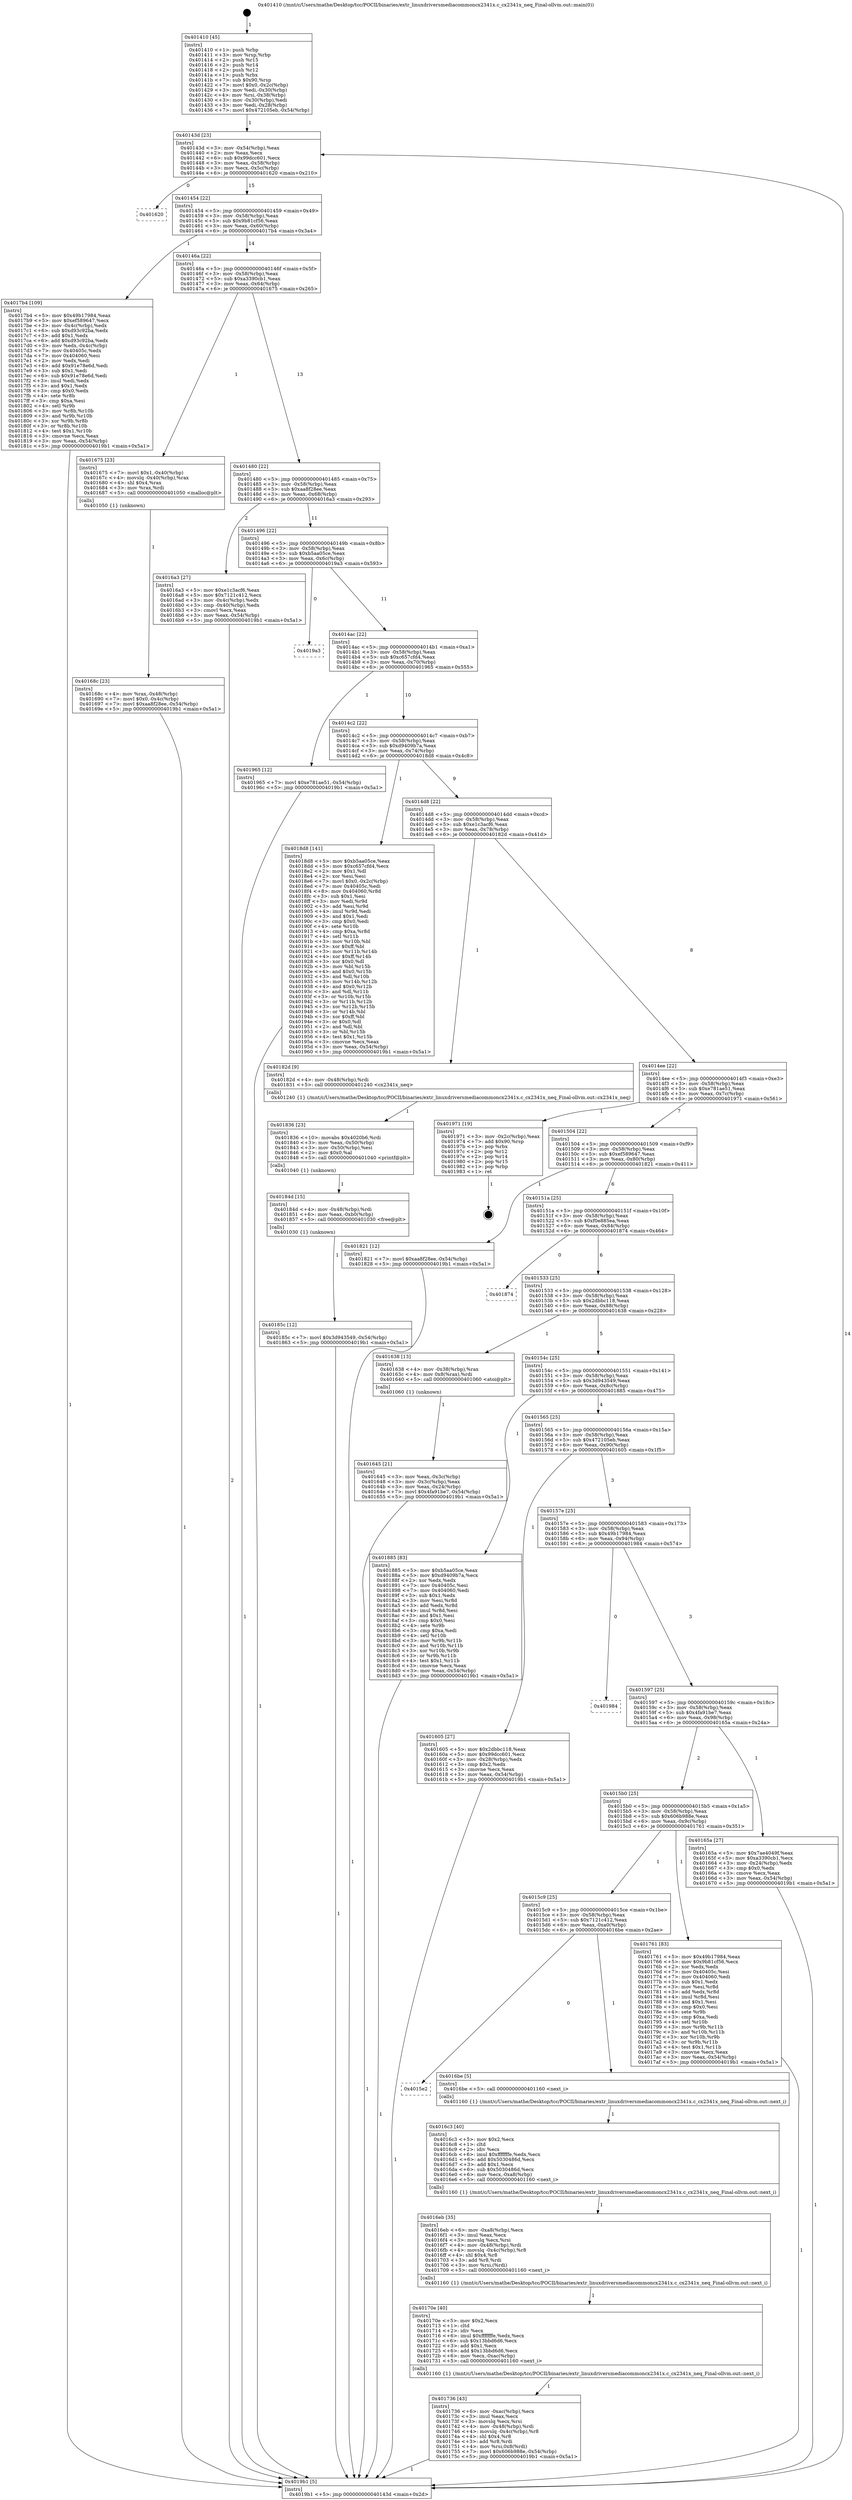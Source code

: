 digraph "0x401410" {
  label = "0x401410 (/mnt/c/Users/mathe/Desktop/tcc/POCII/binaries/extr_linuxdriversmediacommoncx2341x.c_cx2341x_neq_Final-ollvm.out::main(0))"
  labelloc = "t"
  node[shape=record]

  Entry [label="",width=0.3,height=0.3,shape=circle,fillcolor=black,style=filled]
  "0x40143d" [label="{
     0x40143d [23]\l
     | [instrs]\l
     &nbsp;&nbsp;0x40143d \<+3\>: mov -0x54(%rbp),%eax\l
     &nbsp;&nbsp;0x401440 \<+2\>: mov %eax,%ecx\l
     &nbsp;&nbsp;0x401442 \<+6\>: sub $0x99dcc601,%ecx\l
     &nbsp;&nbsp;0x401448 \<+3\>: mov %eax,-0x58(%rbp)\l
     &nbsp;&nbsp;0x40144b \<+3\>: mov %ecx,-0x5c(%rbp)\l
     &nbsp;&nbsp;0x40144e \<+6\>: je 0000000000401620 \<main+0x210\>\l
  }"]
  "0x401620" [label="{
     0x401620\l
  }", style=dashed]
  "0x401454" [label="{
     0x401454 [22]\l
     | [instrs]\l
     &nbsp;&nbsp;0x401454 \<+5\>: jmp 0000000000401459 \<main+0x49\>\l
     &nbsp;&nbsp;0x401459 \<+3\>: mov -0x58(%rbp),%eax\l
     &nbsp;&nbsp;0x40145c \<+5\>: sub $0x9b81cf56,%eax\l
     &nbsp;&nbsp;0x401461 \<+3\>: mov %eax,-0x60(%rbp)\l
     &nbsp;&nbsp;0x401464 \<+6\>: je 00000000004017b4 \<main+0x3a4\>\l
  }"]
  Exit [label="",width=0.3,height=0.3,shape=circle,fillcolor=black,style=filled,peripheries=2]
  "0x4017b4" [label="{
     0x4017b4 [109]\l
     | [instrs]\l
     &nbsp;&nbsp;0x4017b4 \<+5\>: mov $0x49b17984,%eax\l
     &nbsp;&nbsp;0x4017b9 \<+5\>: mov $0xef589647,%ecx\l
     &nbsp;&nbsp;0x4017be \<+3\>: mov -0x4c(%rbp),%edx\l
     &nbsp;&nbsp;0x4017c1 \<+6\>: sub $0xd93c92ba,%edx\l
     &nbsp;&nbsp;0x4017c7 \<+3\>: add $0x1,%edx\l
     &nbsp;&nbsp;0x4017ca \<+6\>: add $0xd93c92ba,%edx\l
     &nbsp;&nbsp;0x4017d0 \<+3\>: mov %edx,-0x4c(%rbp)\l
     &nbsp;&nbsp;0x4017d3 \<+7\>: mov 0x40405c,%edx\l
     &nbsp;&nbsp;0x4017da \<+7\>: mov 0x404060,%esi\l
     &nbsp;&nbsp;0x4017e1 \<+2\>: mov %edx,%edi\l
     &nbsp;&nbsp;0x4017e3 \<+6\>: add $0x91e78e6d,%edi\l
     &nbsp;&nbsp;0x4017e9 \<+3\>: sub $0x1,%edi\l
     &nbsp;&nbsp;0x4017ec \<+6\>: sub $0x91e78e6d,%edi\l
     &nbsp;&nbsp;0x4017f2 \<+3\>: imul %edi,%edx\l
     &nbsp;&nbsp;0x4017f5 \<+3\>: and $0x1,%edx\l
     &nbsp;&nbsp;0x4017f8 \<+3\>: cmp $0x0,%edx\l
     &nbsp;&nbsp;0x4017fb \<+4\>: sete %r8b\l
     &nbsp;&nbsp;0x4017ff \<+3\>: cmp $0xa,%esi\l
     &nbsp;&nbsp;0x401802 \<+4\>: setl %r9b\l
     &nbsp;&nbsp;0x401806 \<+3\>: mov %r8b,%r10b\l
     &nbsp;&nbsp;0x401809 \<+3\>: and %r9b,%r10b\l
     &nbsp;&nbsp;0x40180c \<+3\>: xor %r9b,%r8b\l
     &nbsp;&nbsp;0x40180f \<+3\>: or %r8b,%r10b\l
     &nbsp;&nbsp;0x401812 \<+4\>: test $0x1,%r10b\l
     &nbsp;&nbsp;0x401816 \<+3\>: cmovne %ecx,%eax\l
     &nbsp;&nbsp;0x401819 \<+3\>: mov %eax,-0x54(%rbp)\l
     &nbsp;&nbsp;0x40181c \<+5\>: jmp 00000000004019b1 \<main+0x5a1\>\l
  }"]
  "0x40146a" [label="{
     0x40146a [22]\l
     | [instrs]\l
     &nbsp;&nbsp;0x40146a \<+5\>: jmp 000000000040146f \<main+0x5f\>\l
     &nbsp;&nbsp;0x40146f \<+3\>: mov -0x58(%rbp),%eax\l
     &nbsp;&nbsp;0x401472 \<+5\>: sub $0xa3390cb1,%eax\l
     &nbsp;&nbsp;0x401477 \<+3\>: mov %eax,-0x64(%rbp)\l
     &nbsp;&nbsp;0x40147a \<+6\>: je 0000000000401675 \<main+0x265\>\l
  }"]
  "0x40185c" [label="{
     0x40185c [12]\l
     | [instrs]\l
     &nbsp;&nbsp;0x40185c \<+7\>: movl $0x3d943549,-0x54(%rbp)\l
     &nbsp;&nbsp;0x401863 \<+5\>: jmp 00000000004019b1 \<main+0x5a1\>\l
  }"]
  "0x401675" [label="{
     0x401675 [23]\l
     | [instrs]\l
     &nbsp;&nbsp;0x401675 \<+7\>: movl $0x1,-0x40(%rbp)\l
     &nbsp;&nbsp;0x40167c \<+4\>: movslq -0x40(%rbp),%rax\l
     &nbsp;&nbsp;0x401680 \<+4\>: shl $0x4,%rax\l
     &nbsp;&nbsp;0x401684 \<+3\>: mov %rax,%rdi\l
     &nbsp;&nbsp;0x401687 \<+5\>: call 0000000000401050 \<malloc@plt\>\l
     | [calls]\l
     &nbsp;&nbsp;0x401050 \{1\} (unknown)\l
  }"]
  "0x401480" [label="{
     0x401480 [22]\l
     | [instrs]\l
     &nbsp;&nbsp;0x401480 \<+5\>: jmp 0000000000401485 \<main+0x75\>\l
     &nbsp;&nbsp;0x401485 \<+3\>: mov -0x58(%rbp),%eax\l
     &nbsp;&nbsp;0x401488 \<+5\>: sub $0xaa8f28ee,%eax\l
     &nbsp;&nbsp;0x40148d \<+3\>: mov %eax,-0x68(%rbp)\l
     &nbsp;&nbsp;0x401490 \<+6\>: je 00000000004016a3 \<main+0x293\>\l
  }"]
  "0x40184d" [label="{
     0x40184d [15]\l
     | [instrs]\l
     &nbsp;&nbsp;0x40184d \<+4\>: mov -0x48(%rbp),%rdi\l
     &nbsp;&nbsp;0x401851 \<+6\>: mov %eax,-0xb0(%rbp)\l
     &nbsp;&nbsp;0x401857 \<+5\>: call 0000000000401030 \<free@plt\>\l
     | [calls]\l
     &nbsp;&nbsp;0x401030 \{1\} (unknown)\l
  }"]
  "0x4016a3" [label="{
     0x4016a3 [27]\l
     | [instrs]\l
     &nbsp;&nbsp;0x4016a3 \<+5\>: mov $0xe1c3acf6,%eax\l
     &nbsp;&nbsp;0x4016a8 \<+5\>: mov $0x7121c412,%ecx\l
     &nbsp;&nbsp;0x4016ad \<+3\>: mov -0x4c(%rbp),%edx\l
     &nbsp;&nbsp;0x4016b0 \<+3\>: cmp -0x40(%rbp),%edx\l
     &nbsp;&nbsp;0x4016b3 \<+3\>: cmovl %ecx,%eax\l
     &nbsp;&nbsp;0x4016b6 \<+3\>: mov %eax,-0x54(%rbp)\l
     &nbsp;&nbsp;0x4016b9 \<+5\>: jmp 00000000004019b1 \<main+0x5a1\>\l
  }"]
  "0x401496" [label="{
     0x401496 [22]\l
     | [instrs]\l
     &nbsp;&nbsp;0x401496 \<+5\>: jmp 000000000040149b \<main+0x8b\>\l
     &nbsp;&nbsp;0x40149b \<+3\>: mov -0x58(%rbp),%eax\l
     &nbsp;&nbsp;0x40149e \<+5\>: sub $0xb5aa05ce,%eax\l
     &nbsp;&nbsp;0x4014a3 \<+3\>: mov %eax,-0x6c(%rbp)\l
     &nbsp;&nbsp;0x4014a6 \<+6\>: je 00000000004019a3 \<main+0x593\>\l
  }"]
  "0x401836" [label="{
     0x401836 [23]\l
     | [instrs]\l
     &nbsp;&nbsp;0x401836 \<+10\>: movabs $0x4020b6,%rdi\l
     &nbsp;&nbsp;0x401840 \<+3\>: mov %eax,-0x50(%rbp)\l
     &nbsp;&nbsp;0x401843 \<+3\>: mov -0x50(%rbp),%esi\l
     &nbsp;&nbsp;0x401846 \<+2\>: mov $0x0,%al\l
     &nbsp;&nbsp;0x401848 \<+5\>: call 0000000000401040 \<printf@plt\>\l
     | [calls]\l
     &nbsp;&nbsp;0x401040 \{1\} (unknown)\l
  }"]
  "0x4019a3" [label="{
     0x4019a3\l
  }", style=dashed]
  "0x4014ac" [label="{
     0x4014ac [22]\l
     | [instrs]\l
     &nbsp;&nbsp;0x4014ac \<+5\>: jmp 00000000004014b1 \<main+0xa1\>\l
     &nbsp;&nbsp;0x4014b1 \<+3\>: mov -0x58(%rbp),%eax\l
     &nbsp;&nbsp;0x4014b4 \<+5\>: sub $0xc657cfd4,%eax\l
     &nbsp;&nbsp;0x4014b9 \<+3\>: mov %eax,-0x70(%rbp)\l
     &nbsp;&nbsp;0x4014bc \<+6\>: je 0000000000401965 \<main+0x555\>\l
  }"]
  "0x401736" [label="{
     0x401736 [43]\l
     | [instrs]\l
     &nbsp;&nbsp;0x401736 \<+6\>: mov -0xac(%rbp),%ecx\l
     &nbsp;&nbsp;0x40173c \<+3\>: imul %eax,%ecx\l
     &nbsp;&nbsp;0x40173f \<+3\>: movslq %ecx,%rsi\l
     &nbsp;&nbsp;0x401742 \<+4\>: mov -0x48(%rbp),%rdi\l
     &nbsp;&nbsp;0x401746 \<+4\>: movslq -0x4c(%rbp),%r8\l
     &nbsp;&nbsp;0x40174a \<+4\>: shl $0x4,%r8\l
     &nbsp;&nbsp;0x40174e \<+3\>: add %r8,%rdi\l
     &nbsp;&nbsp;0x401751 \<+4\>: mov %rsi,0x8(%rdi)\l
     &nbsp;&nbsp;0x401755 \<+7\>: movl $0x606b988e,-0x54(%rbp)\l
     &nbsp;&nbsp;0x40175c \<+5\>: jmp 00000000004019b1 \<main+0x5a1\>\l
  }"]
  "0x401965" [label="{
     0x401965 [12]\l
     | [instrs]\l
     &nbsp;&nbsp;0x401965 \<+7\>: movl $0xe781ae51,-0x54(%rbp)\l
     &nbsp;&nbsp;0x40196c \<+5\>: jmp 00000000004019b1 \<main+0x5a1\>\l
  }"]
  "0x4014c2" [label="{
     0x4014c2 [22]\l
     | [instrs]\l
     &nbsp;&nbsp;0x4014c2 \<+5\>: jmp 00000000004014c7 \<main+0xb7\>\l
     &nbsp;&nbsp;0x4014c7 \<+3\>: mov -0x58(%rbp),%eax\l
     &nbsp;&nbsp;0x4014ca \<+5\>: sub $0xd9409b7a,%eax\l
     &nbsp;&nbsp;0x4014cf \<+3\>: mov %eax,-0x74(%rbp)\l
     &nbsp;&nbsp;0x4014d2 \<+6\>: je 00000000004018d8 \<main+0x4c8\>\l
  }"]
  "0x40170e" [label="{
     0x40170e [40]\l
     | [instrs]\l
     &nbsp;&nbsp;0x40170e \<+5\>: mov $0x2,%ecx\l
     &nbsp;&nbsp;0x401713 \<+1\>: cltd\l
     &nbsp;&nbsp;0x401714 \<+2\>: idiv %ecx\l
     &nbsp;&nbsp;0x401716 \<+6\>: imul $0xfffffffe,%edx,%ecx\l
     &nbsp;&nbsp;0x40171c \<+6\>: sub $0x13bbd6d6,%ecx\l
     &nbsp;&nbsp;0x401722 \<+3\>: add $0x1,%ecx\l
     &nbsp;&nbsp;0x401725 \<+6\>: add $0x13bbd6d6,%ecx\l
     &nbsp;&nbsp;0x40172b \<+6\>: mov %ecx,-0xac(%rbp)\l
     &nbsp;&nbsp;0x401731 \<+5\>: call 0000000000401160 \<next_i\>\l
     | [calls]\l
     &nbsp;&nbsp;0x401160 \{1\} (/mnt/c/Users/mathe/Desktop/tcc/POCII/binaries/extr_linuxdriversmediacommoncx2341x.c_cx2341x_neq_Final-ollvm.out::next_i)\l
  }"]
  "0x4018d8" [label="{
     0x4018d8 [141]\l
     | [instrs]\l
     &nbsp;&nbsp;0x4018d8 \<+5\>: mov $0xb5aa05ce,%eax\l
     &nbsp;&nbsp;0x4018dd \<+5\>: mov $0xc657cfd4,%ecx\l
     &nbsp;&nbsp;0x4018e2 \<+2\>: mov $0x1,%dl\l
     &nbsp;&nbsp;0x4018e4 \<+2\>: xor %esi,%esi\l
     &nbsp;&nbsp;0x4018e6 \<+7\>: movl $0x0,-0x2c(%rbp)\l
     &nbsp;&nbsp;0x4018ed \<+7\>: mov 0x40405c,%edi\l
     &nbsp;&nbsp;0x4018f4 \<+8\>: mov 0x404060,%r8d\l
     &nbsp;&nbsp;0x4018fc \<+3\>: sub $0x1,%esi\l
     &nbsp;&nbsp;0x4018ff \<+3\>: mov %edi,%r9d\l
     &nbsp;&nbsp;0x401902 \<+3\>: add %esi,%r9d\l
     &nbsp;&nbsp;0x401905 \<+4\>: imul %r9d,%edi\l
     &nbsp;&nbsp;0x401909 \<+3\>: and $0x1,%edi\l
     &nbsp;&nbsp;0x40190c \<+3\>: cmp $0x0,%edi\l
     &nbsp;&nbsp;0x40190f \<+4\>: sete %r10b\l
     &nbsp;&nbsp;0x401913 \<+4\>: cmp $0xa,%r8d\l
     &nbsp;&nbsp;0x401917 \<+4\>: setl %r11b\l
     &nbsp;&nbsp;0x40191b \<+3\>: mov %r10b,%bl\l
     &nbsp;&nbsp;0x40191e \<+3\>: xor $0xff,%bl\l
     &nbsp;&nbsp;0x401921 \<+3\>: mov %r11b,%r14b\l
     &nbsp;&nbsp;0x401924 \<+4\>: xor $0xff,%r14b\l
     &nbsp;&nbsp;0x401928 \<+3\>: xor $0x0,%dl\l
     &nbsp;&nbsp;0x40192b \<+3\>: mov %bl,%r15b\l
     &nbsp;&nbsp;0x40192e \<+4\>: and $0x0,%r15b\l
     &nbsp;&nbsp;0x401932 \<+3\>: and %dl,%r10b\l
     &nbsp;&nbsp;0x401935 \<+3\>: mov %r14b,%r12b\l
     &nbsp;&nbsp;0x401938 \<+4\>: and $0x0,%r12b\l
     &nbsp;&nbsp;0x40193c \<+3\>: and %dl,%r11b\l
     &nbsp;&nbsp;0x40193f \<+3\>: or %r10b,%r15b\l
     &nbsp;&nbsp;0x401942 \<+3\>: or %r11b,%r12b\l
     &nbsp;&nbsp;0x401945 \<+3\>: xor %r12b,%r15b\l
     &nbsp;&nbsp;0x401948 \<+3\>: or %r14b,%bl\l
     &nbsp;&nbsp;0x40194b \<+3\>: xor $0xff,%bl\l
     &nbsp;&nbsp;0x40194e \<+3\>: or $0x0,%dl\l
     &nbsp;&nbsp;0x401951 \<+2\>: and %dl,%bl\l
     &nbsp;&nbsp;0x401953 \<+3\>: or %bl,%r15b\l
     &nbsp;&nbsp;0x401956 \<+4\>: test $0x1,%r15b\l
     &nbsp;&nbsp;0x40195a \<+3\>: cmovne %ecx,%eax\l
     &nbsp;&nbsp;0x40195d \<+3\>: mov %eax,-0x54(%rbp)\l
     &nbsp;&nbsp;0x401960 \<+5\>: jmp 00000000004019b1 \<main+0x5a1\>\l
  }"]
  "0x4014d8" [label="{
     0x4014d8 [22]\l
     | [instrs]\l
     &nbsp;&nbsp;0x4014d8 \<+5\>: jmp 00000000004014dd \<main+0xcd\>\l
     &nbsp;&nbsp;0x4014dd \<+3\>: mov -0x58(%rbp),%eax\l
     &nbsp;&nbsp;0x4014e0 \<+5\>: sub $0xe1c3acf6,%eax\l
     &nbsp;&nbsp;0x4014e5 \<+3\>: mov %eax,-0x78(%rbp)\l
     &nbsp;&nbsp;0x4014e8 \<+6\>: je 000000000040182d \<main+0x41d\>\l
  }"]
  "0x4016eb" [label="{
     0x4016eb [35]\l
     | [instrs]\l
     &nbsp;&nbsp;0x4016eb \<+6\>: mov -0xa8(%rbp),%ecx\l
     &nbsp;&nbsp;0x4016f1 \<+3\>: imul %eax,%ecx\l
     &nbsp;&nbsp;0x4016f4 \<+3\>: movslq %ecx,%rsi\l
     &nbsp;&nbsp;0x4016f7 \<+4\>: mov -0x48(%rbp),%rdi\l
     &nbsp;&nbsp;0x4016fb \<+4\>: movslq -0x4c(%rbp),%r8\l
     &nbsp;&nbsp;0x4016ff \<+4\>: shl $0x4,%r8\l
     &nbsp;&nbsp;0x401703 \<+3\>: add %r8,%rdi\l
     &nbsp;&nbsp;0x401706 \<+3\>: mov %rsi,(%rdi)\l
     &nbsp;&nbsp;0x401709 \<+5\>: call 0000000000401160 \<next_i\>\l
     | [calls]\l
     &nbsp;&nbsp;0x401160 \{1\} (/mnt/c/Users/mathe/Desktop/tcc/POCII/binaries/extr_linuxdriversmediacommoncx2341x.c_cx2341x_neq_Final-ollvm.out::next_i)\l
  }"]
  "0x40182d" [label="{
     0x40182d [9]\l
     | [instrs]\l
     &nbsp;&nbsp;0x40182d \<+4\>: mov -0x48(%rbp),%rdi\l
     &nbsp;&nbsp;0x401831 \<+5\>: call 0000000000401240 \<cx2341x_neq\>\l
     | [calls]\l
     &nbsp;&nbsp;0x401240 \{1\} (/mnt/c/Users/mathe/Desktop/tcc/POCII/binaries/extr_linuxdriversmediacommoncx2341x.c_cx2341x_neq_Final-ollvm.out::cx2341x_neq)\l
  }"]
  "0x4014ee" [label="{
     0x4014ee [22]\l
     | [instrs]\l
     &nbsp;&nbsp;0x4014ee \<+5\>: jmp 00000000004014f3 \<main+0xe3\>\l
     &nbsp;&nbsp;0x4014f3 \<+3\>: mov -0x58(%rbp),%eax\l
     &nbsp;&nbsp;0x4014f6 \<+5\>: sub $0xe781ae51,%eax\l
     &nbsp;&nbsp;0x4014fb \<+3\>: mov %eax,-0x7c(%rbp)\l
     &nbsp;&nbsp;0x4014fe \<+6\>: je 0000000000401971 \<main+0x561\>\l
  }"]
  "0x4016c3" [label="{
     0x4016c3 [40]\l
     | [instrs]\l
     &nbsp;&nbsp;0x4016c3 \<+5\>: mov $0x2,%ecx\l
     &nbsp;&nbsp;0x4016c8 \<+1\>: cltd\l
     &nbsp;&nbsp;0x4016c9 \<+2\>: idiv %ecx\l
     &nbsp;&nbsp;0x4016cb \<+6\>: imul $0xfffffffe,%edx,%ecx\l
     &nbsp;&nbsp;0x4016d1 \<+6\>: add $0x5030486d,%ecx\l
     &nbsp;&nbsp;0x4016d7 \<+3\>: add $0x1,%ecx\l
     &nbsp;&nbsp;0x4016da \<+6\>: sub $0x5030486d,%ecx\l
     &nbsp;&nbsp;0x4016e0 \<+6\>: mov %ecx,-0xa8(%rbp)\l
     &nbsp;&nbsp;0x4016e6 \<+5\>: call 0000000000401160 \<next_i\>\l
     | [calls]\l
     &nbsp;&nbsp;0x401160 \{1\} (/mnt/c/Users/mathe/Desktop/tcc/POCII/binaries/extr_linuxdriversmediacommoncx2341x.c_cx2341x_neq_Final-ollvm.out::next_i)\l
  }"]
  "0x401971" [label="{
     0x401971 [19]\l
     | [instrs]\l
     &nbsp;&nbsp;0x401971 \<+3\>: mov -0x2c(%rbp),%eax\l
     &nbsp;&nbsp;0x401974 \<+7\>: add $0x90,%rsp\l
     &nbsp;&nbsp;0x40197b \<+1\>: pop %rbx\l
     &nbsp;&nbsp;0x40197c \<+2\>: pop %r12\l
     &nbsp;&nbsp;0x40197e \<+2\>: pop %r14\l
     &nbsp;&nbsp;0x401980 \<+2\>: pop %r15\l
     &nbsp;&nbsp;0x401982 \<+1\>: pop %rbp\l
     &nbsp;&nbsp;0x401983 \<+1\>: ret\l
  }"]
  "0x401504" [label="{
     0x401504 [22]\l
     | [instrs]\l
     &nbsp;&nbsp;0x401504 \<+5\>: jmp 0000000000401509 \<main+0xf9\>\l
     &nbsp;&nbsp;0x401509 \<+3\>: mov -0x58(%rbp),%eax\l
     &nbsp;&nbsp;0x40150c \<+5\>: sub $0xef589647,%eax\l
     &nbsp;&nbsp;0x401511 \<+3\>: mov %eax,-0x80(%rbp)\l
     &nbsp;&nbsp;0x401514 \<+6\>: je 0000000000401821 \<main+0x411\>\l
  }"]
  "0x4015e2" [label="{
     0x4015e2\l
  }", style=dashed]
  "0x401821" [label="{
     0x401821 [12]\l
     | [instrs]\l
     &nbsp;&nbsp;0x401821 \<+7\>: movl $0xaa8f28ee,-0x54(%rbp)\l
     &nbsp;&nbsp;0x401828 \<+5\>: jmp 00000000004019b1 \<main+0x5a1\>\l
  }"]
  "0x40151a" [label="{
     0x40151a [25]\l
     | [instrs]\l
     &nbsp;&nbsp;0x40151a \<+5\>: jmp 000000000040151f \<main+0x10f\>\l
     &nbsp;&nbsp;0x40151f \<+3\>: mov -0x58(%rbp),%eax\l
     &nbsp;&nbsp;0x401522 \<+5\>: sub $0xf0e885ea,%eax\l
     &nbsp;&nbsp;0x401527 \<+6\>: mov %eax,-0x84(%rbp)\l
     &nbsp;&nbsp;0x40152d \<+6\>: je 0000000000401874 \<main+0x464\>\l
  }"]
  "0x4016be" [label="{
     0x4016be [5]\l
     | [instrs]\l
     &nbsp;&nbsp;0x4016be \<+5\>: call 0000000000401160 \<next_i\>\l
     | [calls]\l
     &nbsp;&nbsp;0x401160 \{1\} (/mnt/c/Users/mathe/Desktop/tcc/POCII/binaries/extr_linuxdriversmediacommoncx2341x.c_cx2341x_neq_Final-ollvm.out::next_i)\l
  }"]
  "0x401874" [label="{
     0x401874\l
  }", style=dashed]
  "0x401533" [label="{
     0x401533 [25]\l
     | [instrs]\l
     &nbsp;&nbsp;0x401533 \<+5\>: jmp 0000000000401538 \<main+0x128\>\l
     &nbsp;&nbsp;0x401538 \<+3\>: mov -0x58(%rbp),%eax\l
     &nbsp;&nbsp;0x40153b \<+5\>: sub $0x2dbbc118,%eax\l
     &nbsp;&nbsp;0x401540 \<+6\>: mov %eax,-0x88(%rbp)\l
     &nbsp;&nbsp;0x401546 \<+6\>: je 0000000000401638 \<main+0x228\>\l
  }"]
  "0x4015c9" [label="{
     0x4015c9 [25]\l
     | [instrs]\l
     &nbsp;&nbsp;0x4015c9 \<+5\>: jmp 00000000004015ce \<main+0x1be\>\l
     &nbsp;&nbsp;0x4015ce \<+3\>: mov -0x58(%rbp),%eax\l
     &nbsp;&nbsp;0x4015d1 \<+5\>: sub $0x7121c412,%eax\l
     &nbsp;&nbsp;0x4015d6 \<+6\>: mov %eax,-0xa0(%rbp)\l
     &nbsp;&nbsp;0x4015dc \<+6\>: je 00000000004016be \<main+0x2ae\>\l
  }"]
  "0x401638" [label="{
     0x401638 [13]\l
     | [instrs]\l
     &nbsp;&nbsp;0x401638 \<+4\>: mov -0x38(%rbp),%rax\l
     &nbsp;&nbsp;0x40163c \<+4\>: mov 0x8(%rax),%rdi\l
     &nbsp;&nbsp;0x401640 \<+5\>: call 0000000000401060 \<atoi@plt\>\l
     | [calls]\l
     &nbsp;&nbsp;0x401060 \{1\} (unknown)\l
  }"]
  "0x40154c" [label="{
     0x40154c [25]\l
     | [instrs]\l
     &nbsp;&nbsp;0x40154c \<+5\>: jmp 0000000000401551 \<main+0x141\>\l
     &nbsp;&nbsp;0x401551 \<+3\>: mov -0x58(%rbp),%eax\l
     &nbsp;&nbsp;0x401554 \<+5\>: sub $0x3d943549,%eax\l
     &nbsp;&nbsp;0x401559 \<+6\>: mov %eax,-0x8c(%rbp)\l
     &nbsp;&nbsp;0x40155f \<+6\>: je 0000000000401885 \<main+0x475\>\l
  }"]
  "0x401761" [label="{
     0x401761 [83]\l
     | [instrs]\l
     &nbsp;&nbsp;0x401761 \<+5\>: mov $0x49b17984,%eax\l
     &nbsp;&nbsp;0x401766 \<+5\>: mov $0x9b81cf56,%ecx\l
     &nbsp;&nbsp;0x40176b \<+2\>: xor %edx,%edx\l
     &nbsp;&nbsp;0x40176d \<+7\>: mov 0x40405c,%esi\l
     &nbsp;&nbsp;0x401774 \<+7\>: mov 0x404060,%edi\l
     &nbsp;&nbsp;0x40177b \<+3\>: sub $0x1,%edx\l
     &nbsp;&nbsp;0x40177e \<+3\>: mov %esi,%r8d\l
     &nbsp;&nbsp;0x401781 \<+3\>: add %edx,%r8d\l
     &nbsp;&nbsp;0x401784 \<+4\>: imul %r8d,%esi\l
     &nbsp;&nbsp;0x401788 \<+3\>: and $0x1,%esi\l
     &nbsp;&nbsp;0x40178b \<+3\>: cmp $0x0,%esi\l
     &nbsp;&nbsp;0x40178e \<+4\>: sete %r9b\l
     &nbsp;&nbsp;0x401792 \<+3\>: cmp $0xa,%edi\l
     &nbsp;&nbsp;0x401795 \<+4\>: setl %r10b\l
     &nbsp;&nbsp;0x401799 \<+3\>: mov %r9b,%r11b\l
     &nbsp;&nbsp;0x40179c \<+3\>: and %r10b,%r11b\l
     &nbsp;&nbsp;0x40179f \<+3\>: xor %r10b,%r9b\l
     &nbsp;&nbsp;0x4017a2 \<+3\>: or %r9b,%r11b\l
     &nbsp;&nbsp;0x4017a5 \<+4\>: test $0x1,%r11b\l
     &nbsp;&nbsp;0x4017a9 \<+3\>: cmovne %ecx,%eax\l
     &nbsp;&nbsp;0x4017ac \<+3\>: mov %eax,-0x54(%rbp)\l
     &nbsp;&nbsp;0x4017af \<+5\>: jmp 00000000004019b1 \<main+0x5a1\>\l
  }"]
  "0x401885" [label="{
     0x401885 [83]\l
     | [instrs]\l
     &nbsp;&nbsp;0x401885 \<+5\>: mov $0xb5aa05ce,%eax\l
     &nbsp;&nbsp;0x40188a \<+5\>: mov $0xd9409b7a,%ecx\l
     &nbsp;&nbsp;0x40188f \<+2\>: xor %edx,%edx\l
     &nbsp;&nbsp;0x401891 \<+7\>: mov 0x40405c,%esi\l
     &nbsp;&nbsp;0x401898 \<+7\>: mov 0x404060,%edi\l
     &nbsp;&nbsp;0x40189f \<+3\>: sub $0x1,%edx\l
     &nbsp;&nbsp;0x4018a2 \<+3\>: mov %esi,%r8d\l
     &nbsp;&nbsp;0x4018a5 \<+3\>: add %edx,%r8d\l
     &nbsp;&nbsp;0x4018a8 \<+4\>: imul %r8d,%esi\l
     &nbsp;&nbsp;0x4018ac \<+3\>: and $0x1,%esi\l
     &nbsp;&nbsp;0x4018af \<+3\>: cmp $0x0,%esi\l
     &nbsp;&nbsp;0x4018b2 \<+4\>: sete %r9b\l
     &nbsp;&nbsp;0x4018b6 \<+3\>: cmp $0xa,%edi\l
     &nbsp;&nbsp;0x4018b9 \<+4\>: setl %r10b\l
     &nbsp;&nbsp;0x4018bd \<+3\>: mov %r9b,%r11b\l
     &nbsp;&nbsp;0x4018c0 \<+3\>: and %r10b,%r11b\l
     &nbsp;&nbsp;0x4018c3 \<+3\>: xor %r10b,%r9b\l
     &nbsp;&nbsp;0x4018c6 \<+3\>: or %r9b,%r11b\l
     &nbsp;&nbsp;0x4018c9 \<+4\>: test $0x1,%r11b\l
     &nbsp;&nbsp;0x4018cd \<+3\>: cmovne %ecx,%eax\l
     &nbsp;&nbsp;0x4018d0 \<+3\>: mov %eax,-0x54(%rbp)\l
     &nbsp;&nbsp;0x4018d3 \<+5\>: jmp 00000000004019b1 \<main+0x5a1\>\l
  }"]
  "0x401565" [label="{
     0x401565 [25]\l
     | [instrs]\l
     &nbsp;&nbsp;0x401565 \<+5\>: jmp 000000000040156a \<main+0x15a\>\l
     &nbsp;&nbsp;0x40156a \<+3\>: mov -0x58(%rbp),%eax\l
     &nbsp;&nbsp;0x40156d \<+5\>: sub $0x472105eb,%eax\l
     &nbsp;&nbsp;0x401572 \<+6\>: mov %eax,-0x90(%rbp)\l
     &nbsp;&nbsp;0x401578 \<+6\>: je 0000000000401605 \<main+0x1f5\>\l
  }"]
  "0x40168c" [label="{
     0x40168c [23]\l
     | [instrs]\l
     &nbsp;&nbsp;0x40168c \<+4\>: mov %rax,-0x48(%rbp)\l
     &nbsp;&nbsp;0x401690 \<+7\>: movl $0x0,-0x4c(%rbp)\l
     &nbsp;&nbsp;0x401697 \<+7\>: movl $0xaa8f28ee,-0x54(%rbp)\l
     &nbsp;&nbsp;0x40169e \<+5\>: jmp 00000000004019b1 \<main+0x5a1\>\l
  }"]
  "0x401605" [label="{
     0x401605 [27]\l
     | [instrs]\l
     &nbsp;&nbsp;0x401605 \<+5\>: mov $0x2dbbc118,%eax\l
     &nbsp;&nbsp;0x40160a \<+5\>: mov $0x99dcc601,%ecx\l
     &nbsp;&nbsp;0x40160f \<+3\>: mov -0x28(%rbp),%edx\l
     &nbsp;&nbsp;0x401612 \<+3\>: cmp $0x2,%edx\l
     &nbsp;&nbsp;0x401615 \<+3\>: cmovne %ecx,%eax\l
     &nbsp;&nbsp;0x401618 \<+3\>: mov %eax,-0x54(%rbp)\l
     &nbsp;&nbsp;0x40161b \<+5\>: jmp 00000000004019b1 \<main+0x5a1\>\l
  }"]
  "0x40157e" [label="{
     0x40157e [25]\l
     | [instrs]\l
     &nbsp;&nbsp;0x40157e \<+5\>: jmp 0000000000401583 \<main+0x173\>\l
     &nbsp;&nbsp;0x401583 \<+3\>: mov -0x58(%rbp),%eax\l
     &nbsp;&nbsp;0x401586 \<+5\>: sub $0x49b17984,%eax\l
     &nbsp;&nbsp;0x40158b \<+6\>: mov %eax,-0x94(%rbp)\l
     &nbsp;&nbsp;0x401591 \<+6\>: je 0000000000401984 \<main+0x574\>\l
  }"]
  "0x4019b1" [label="{
     0x4019b1 [5]\l
     | [instrs]\l
     &nbsp;&nbsp;0x4019b1 \<+5\>: jmp 000000000040143d \<main+0x2d\>\l
  }"]
  "0x401410" [label="{
     0x401410 [45]\l
     | [instrs]\l
     &nbsp;&nbsp;0x401410 \<+1\>: push %rbp\l
     &nbsp;&nbsp;0x401411 \<+3\>: mov %rsp,%rbp\l
     &nbsp;&nbsp;0x401414 \<+2\>: push %r15\l
     &nbsp;&nbsp;0x401416 \<+2\>: push %r14\l
     &nbsp;&nbsp;0x401418 \<+2\>: push %r12\l
     &nbsp;&nbsp;0x40141a \<+1\>: push %rbx\l
     &nbsp;&nbsp;0x40141b \<+7\>: sub $0x90,%rsp\l
     &nbsp;&nbsp;0x401422 \<+7\>: movl $0x0,-0x2c(%rbp)\l
     &nbsp;&nbsp;0x401429 \<+3\>: mov %edi,-0x30(%rbp)\l
     &nbsp;&nbsp;0x40142c \<+4\>: mov %rsi,-0x38(%rbp)\l
     &nbsp;&nbsp;0x401430 \<+3\>: mov -0x30(%rbp),%edi\l
     &nbsp;&nbsp;0x401433 \<+3\>: mov %edi,-0x28(%rbp)\l
     &nbsp;&nbsp;0x401436 \<+7\>: movl $0x472105eb,-0x54(%rbp)\l
  }"]
  "0x401645" [label="{
     0x401645 [21]\l
     | [instrs]\l
     &nbsp;&nbsp;0x401645 \<+3\>: mov %eax,-0x3c(%rbp)\l
     &nbsp;&nbsp;0x401648 \<+3\>: mov -0x3c(%rbp),%eax\l
     &nbsp;&nbsp;0x40164b \<+3\>: mov %eax,-0x24(%rbp)\l
     &nbsp;&nbsp;0x40164e \<+7\>: movl $0x4fa91be7,-0x54(%rbp)\l
     &nbsp;&nbsp;0x401655 \<+5\>: jmp 00000000004019b1 \<main+0x5a1\>\l
  }"]
  "0x4015b0" [label="{
     0x4015b0 [25]\l
     | [instrs]\l
     &nbsp;&nbsp;0x4015b0 \<+5\>: jmp 00000000004015b5 \<main+0x1a5\>\l
     &nbsp;&nbsp;0x4015b5 \<+3\>: mov -0x58(%rbp),%eax\l
     &nbsp;&nbsp;0x4015b8 \<+5\>: sub $0x606b988e,%eax\l
     &nbsp;&nbsp;0x4015bd \<+6\>: mov %eax,-0x9c(%rbp)\l
     &nbsp;&nbsp;0x4015c3 \<+6\>: je 0000000000401761 \<main+0x351\>\l
  }"]
  "0x401984" [label="{
     0x401984\l
  }", style=dashed]
  "0x401597" [label="{
     0x401597 [25]\l
     | [instrs]\l
     &nbsp;&nbsp;0x401597 \<+5\>: jmp 000000000040159c \<main+0x18c\>\l
     &nbsp;&nbsp;0x40159c \<+3\>: mov -0x58(%rbp),%eax\l
     &nbsp;&nbsp;0x40159f \<+5\>: sub $0x4fa91be7,%eax\l
     &nbsp;&nbsp;0x4015a4 \<+6\>: mov %eax,-0x98(%rbp)\l
     &nbsp;&nbsp;0x4015aa \<+6\>: je 000000000040165a \<main+0x24a\>\l
  }"]
  "0x40165a" [label="{
     0x40165a [27]\l
     | [instrs]\l
     &nbsp;&nbsp;0x40165a \<+5\>: mov $0x7ae4049f,%eax\l
     &nbsp;&nbsp;0x40165f \<+5\>: mov $0xa3390cb1,%ecx\l
     &nbsp;&nbsp;0x401664 \<+3\>: mov -0x24(%rbp),%edx\l
     &nbsp;&nbsp;0x401667 \<+3\>: cmp $0x0,%edx\l
     &nbsp;&nbsp;0x40166a \<+3\>: cmove %ecx,%eax\l
     &nbsp;&nbsp;0x40166d \<+3\>: mov %eax,-0x54(%rbp)\l
     &nbsp;&nbsp;0x401670 \<+5\>: jmp 00000000004019b1 \<main+0x5a1\>\l
  }"]
  Entry -> "0x401410" [label=" 1"]
  "0x40143d" -> "0x401620" [label=" 0"]
  "0x40143d" -> "0x401454" [label=" 15"]
  "0x401971" -> Exit [label=" 1"]
  "0x401454" -> "0x4017b4" [label=" 1"]
  "0x401454" -> "0x40146a" [label=" 14"]
  "0x401965" -> "0x4019b1" [label=" 1"]
  "0x40146a" -> "0x401675" [label=" 1"]
  "0x40146a" -> "0x401480" [label=" 13"]
  "0x4018d8" -> "0x4019b1" [label=" 1"]
  "0x401480" -> "0x4016a3" [label=" 2"]
  "0x401480" -> "0x401496" [label=" 11"]
  "0x401885" -> "0x4019b1" [label=" 1"]
  "0x401496" -> "0x4019a3" [label=" 0"]
  "0x401496" -> "0x4014ac" [label=" 11"]
  "0x40185c" -> "0x4019b1" [label=" 1"]
  "0x4014ac" -> "0x401965" [label=" 1"]
  "0x4014ac" -> "0x4014c2" [label=" 10"]
  "0x40184d" -> "0x40185c" [label=" 1"]
  "0x4014c2" -> "0x4018d8" [label=" 1"]
  "0x4014c2" -> "0x4014d8" [label=" 9"]
  "0x401836" -> "0x40184d" [label=" 1"]
  "0x4014d8" -> "0x40182d" [label=" 1"]
  "0x4014d8" -> "0x4014ee" [label=" 8"]
  "0x40182d" -> "0x401836" [label=" 1"]
  "0x4014ee" -> "0x401971" [label=" 1"]
  "0x4014ee" -> "0x401504" [label=" 7"]
  "0x401821" -> "0x4019b1" [label=" 1"]
  "0x401504" -> "0x401821" [label=" 1"]
  "0x401504" -> "0x40151a" [label=" 6"]
  "0x4017b4" -> "0x4019b1" [label=" 1"]
  "0x40151a" -> "0x401874" [label=" 0"]
  "0x40151a" -> "0x401533" [label=" 6"]
  "0x401761" -> "0x4019b1" [label=" 1"]
  "0x401533" -> "0x401638" [label=" 1"]
  "0x401533" -> "0x40154c" [label=" 5"]
  "0x40170e" -> "0x401736" [label=" 1"]
  "0x40154c" -> "0x401885" [label=" 1"]
  "0x40154c" -> "0x401565" [label=" 4"]
  "0x4016eb" -> "0x40170e" [label=" 1"]
  "0x401565" -> "0x401605" [label=" 1"]
  "0x401565" -> "0x40157e" [label=" 3"]
  "0x401605" -> "0x4019b1" [label=" 1"]
  "0x401410" -> "0x40143d" [label=" 1"]
  "0x4019b1" -> "0x40143d" [label=" 14"]
  "0x401638" -> "0x401645" [label=" 1"]
  "0x401645" -> "0x4019b1" [label=" 1"]
  "0x4016be" -> "0x4016c3" [label=" 1"]
  "0x40157e" -> "0x401984" [label=" 0"]
  "0x40157e" -> "0x401597" [label=" 3"]
  "0x4015c9" -> "0x4015e2" [label=" 0"]
  "0x401597" -> "0x40165a" [label=" 1"]
  "0x401597" -> "0x4015b0" [label=" 2"]
  "0x40165a" -> "0x4019b1" [label=" 1"]
  "0x401675" -> "0x40168c" [label=" 1"]
  "0x40168c" -> "0x4019b1" [label=" 1"]
  "0x4016a3" -> "0x4019b1" [label=" 2"]
  "0x4016c3" -> "0x4016eb" [label=" 1"]
  "0x4015b0" -> "0x401761" [label=" 1"]
  "0x4015b0" -> "0x4015c9" [label=" 1"]
  "0x401736" -> "0x4019b1" [label=" 1"]
  "0x4015c9" -> "0x4016be" [label=" 1"]
}
